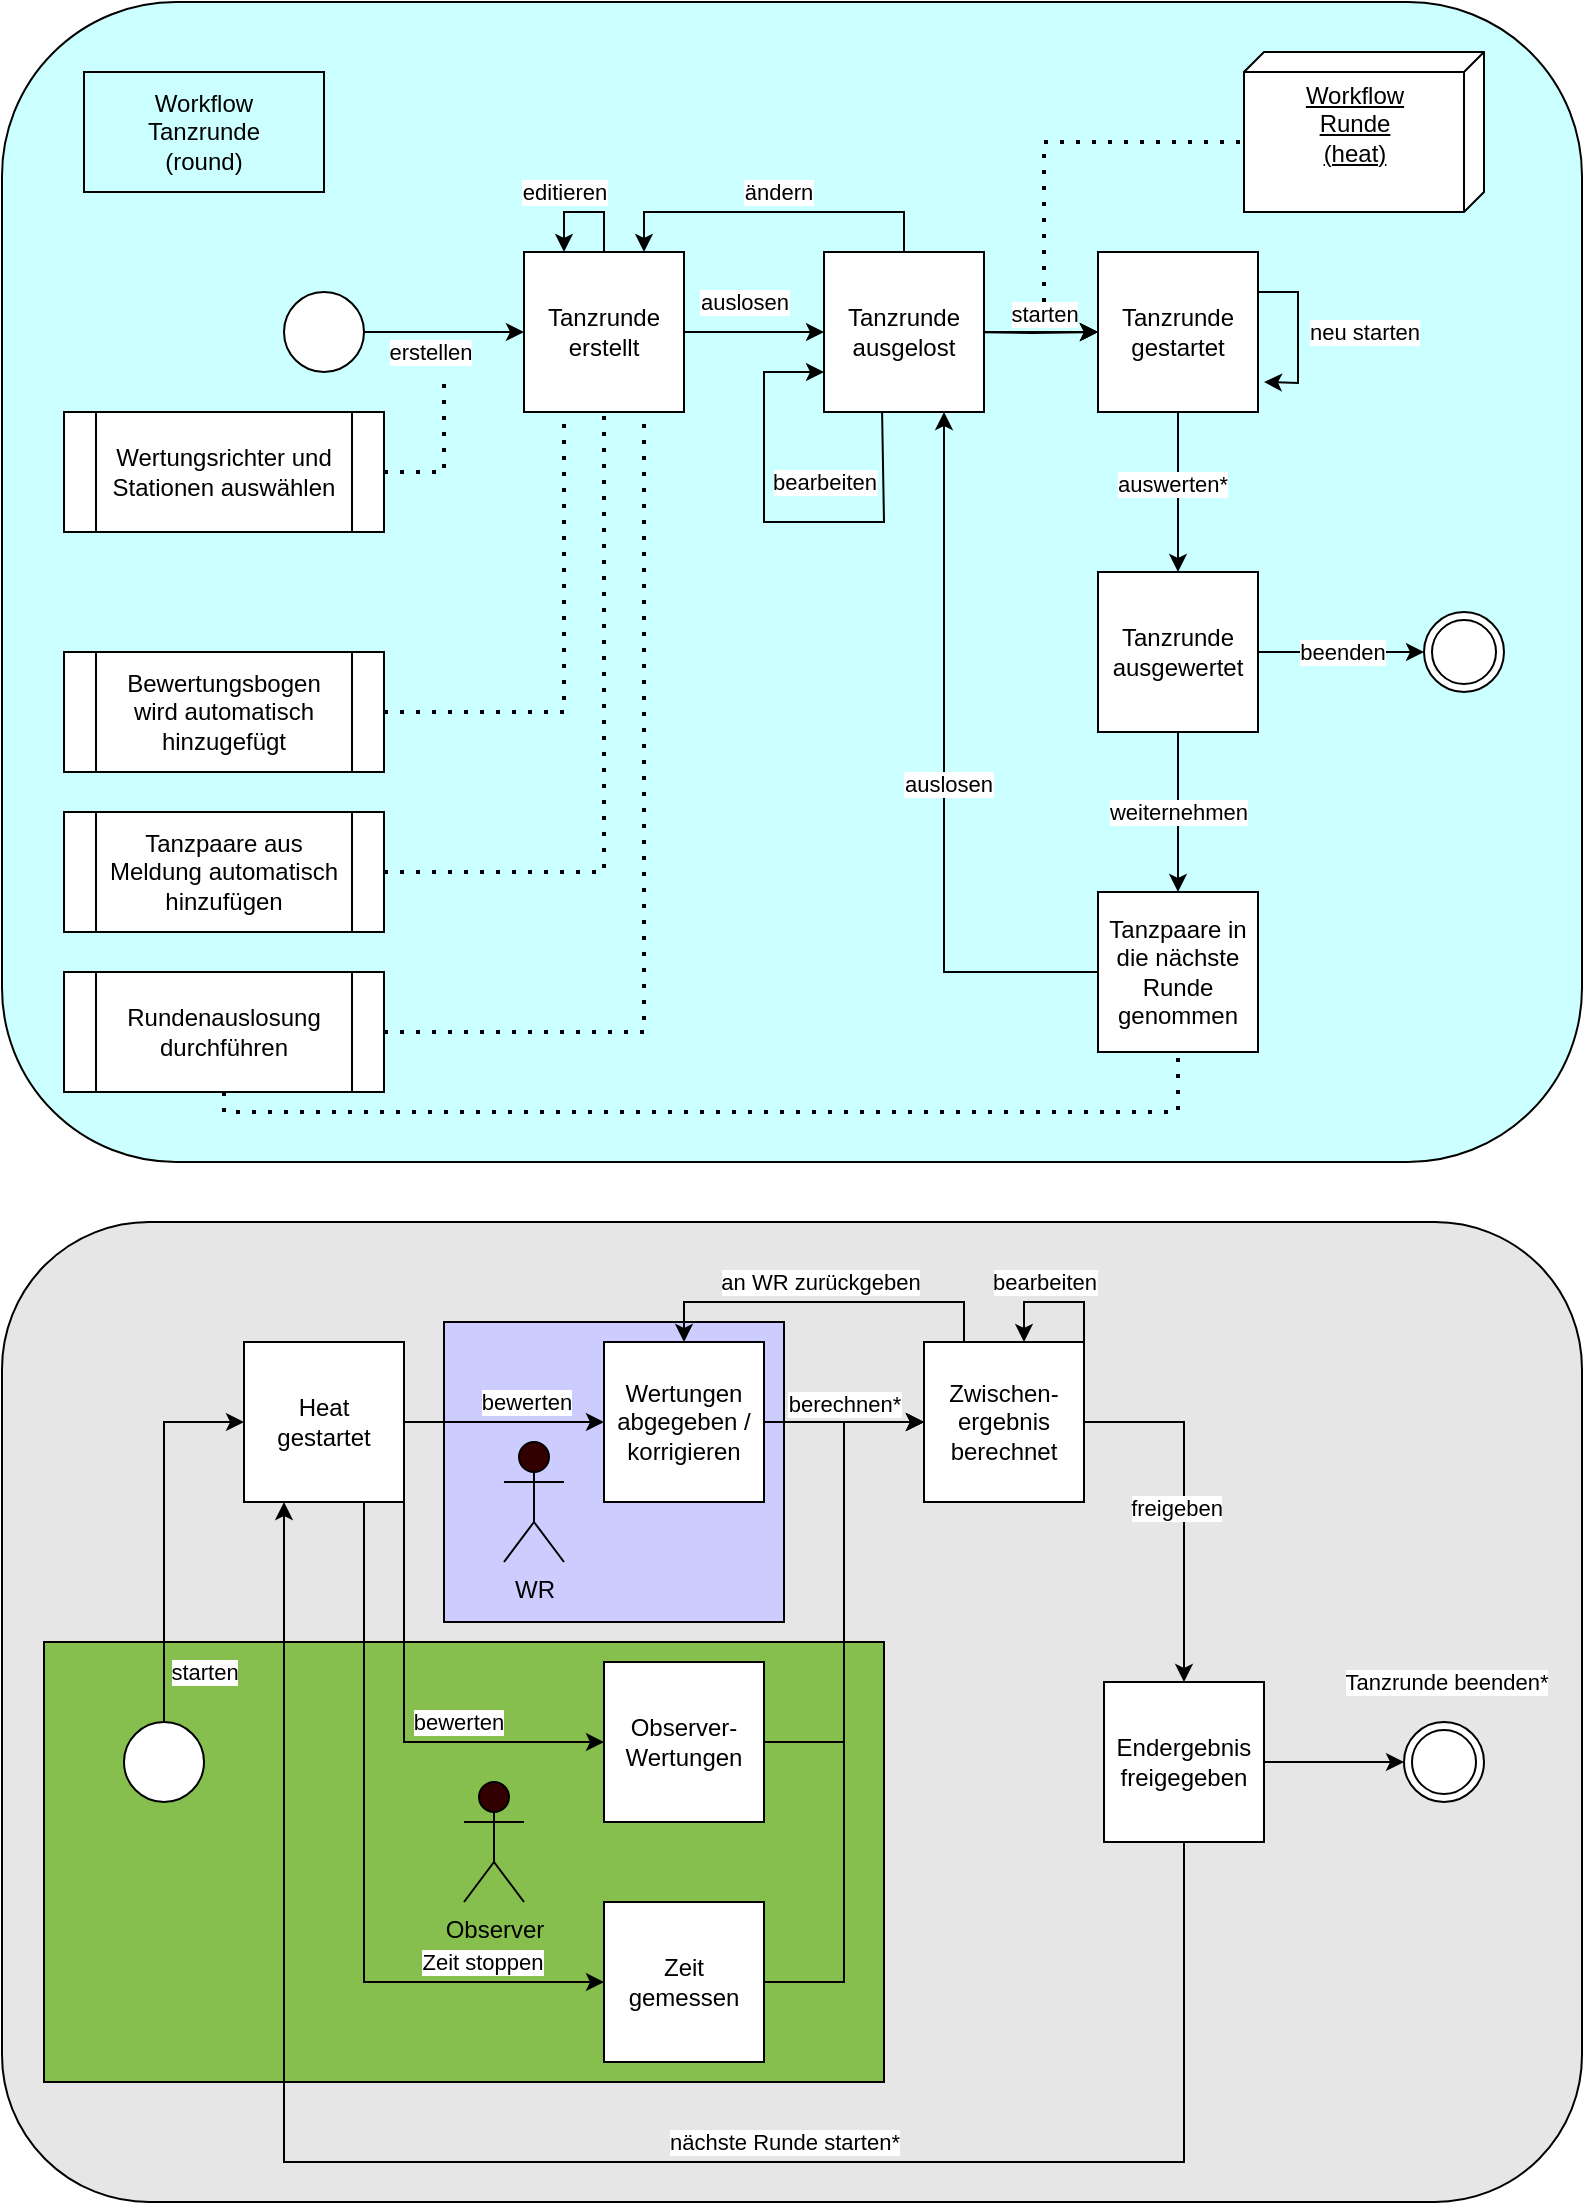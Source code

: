 <mxfile version="20.3.0" type="device"><diagram id="tVPlvjheRqDrj0skuzkD" name="Page-1"><mxGraphModel dx="943" dy="1095" grid="1" gridSize="10" guides="1" tooltips="1" connect="1" arrows="1" fold="1" page="1" pageScale="1" pageWidth="827" pageHeight="1169" math="0" shadow="0"><root><mxCell id="0"/><mxCell id="1" parent="0"/><mxCell id="lDNbNi4RCRkPI3qOzOJR-1" value="" style="rounded=1;whiteSpace=wrap;html=1;fillColor=#CCFFFF;" parent="1" vertex="1"><mxGeometry x="19" y="30" width="790" height="580" as="geometry"/></mxCell><mxCell id="lDNbNi4RCRkPI3qOzOJR-2" value="" style="rounded=1;whiteSpace=wrap;html=1;fillColor=#E6E6E6;" parent="1" vertex="1"><mxGeometry x="19" y="640" width="790" height="490" as="geometry"/></mxCell><mxCell id="lDNbNi4RCRkPI3qOzOJR-3" value="" style="rounded=0;whiteSpace=wrap;html=1;fillColor=#CCCCFF;" parent="1" vertex="1"><mxGeometry x="240" y="690" width="170" height="150" as="geometry"/></mxCell><mxCell id="lDNbNi4RCRkPI3qOzOJR-4" value="" style="rounded=0;whiteSpace=wrap;html=1;fillColor=#86BF4D;" parent="1" vertex="1"><mxGeometry x="40" y="850" width="420" height="220" as="geometry"/></mxCell><mxCell id="lDNbNi4RCRkPI3qOzOJR-5" value="" style="ellipse;shape=doubleEllipse;whiteSpace=wrap;html=1;aspect=fixed;" parent="1" vertex="1"><mxGeometry x="730" y="335" width="40" height="40" as="geometry"/></mxCell><mxCell id="lDNbNi4RCRkPI3qOzOJR-6" value="" style="ellipse;whiteSpace=wrap;html=1;aspect=fixed;" parent="1" vertex="1"><mxGeometry x="160" y="175" width="40" height="40" as="geometry"/></mxCell><mxCell id="lDNbNi4RCRkPI3qOzOJR-7" value="" style="endArrow=classic;html=1;rounded=0;exitX=1;exitY=0.5;exitDx=0;exitDy=0;entryX=0;entryY=0.5;entryDx=0;entryDy=0;" parent="1" source="lDNbNi4RCRkPI3qOzOJR-6" target="lDNbNi4RCRkPI3qOzOJR-10" edge="1"><mxGeometry width="50" height="50" relative="1" as="geometry"><mxPoint x="540" y="565" as="sourcePoint"/><mxPoint x="180" y="215" as="targetPoint"/></mxGeometry></mxCell><mxCell id="lDNbNi4RCRkPI3qOzOJR-8" value="erstellen" style="edgeLabel;html=1;align=center;verticalAlign=middle;resizable=0;points=[];fillColor=#FFD966;" parent="lDNbNi4RCRkPI3qOzOJR-7" vertex="1" connectable="0"><mxGeometry x="-0.18" relative="1" as="geometry"><mxPoint y="10" as="offset"/></mxGeometry></mxCell><mxCell id="ggQQGwu0JQ97evrcFXxv-4" style="edgeStyle=orthogonalEdgeStyle;rounded=0;orthogonalLoop=1;jettySize=auto;html=1;" edge="1" parent="1" source="lDNbNi4RCRkPI3qOzOJR-10" target="ggQQGwu0JQ97evrcFXxv-2"><mxGeometry relative="1" as="geometry"/></mxCell><mxCell id="ggQQGwu0JQ97evrcFXxv-6" value="auslosen" style="edgeLabel;html=1;align=center;verticalAlign=middle;resizable=0;points=[];" vertex="1" connectable="0" parent="ggQQGwu0JQ97evrcFXxv-4"><mxGeometry x="0.175" y="1" relative="1" as="geometry"><mxPoint x="-11" y="-14" as="offset"/></mxGeometry></mxCell><mxCell id="lDNbNi4RCRkPI3qOzOJR-10" value="Tanzrunde&lt;br&gt;erstellt" style="whiteSpace=wrap;html=1;aspect=fixed;" parent="1" vertex="1"><mxGeometry x="280" y="155" width="80" height="80" as="geometry"/></mxCell><mxCell id="lDNbNi4RCRkPI3qOzOJR-11" style="edgeStyle=orthogonalEdgeStyle;rounded=0;orthogonalLoop=1;jettySize=auto;html=1;entryX=0;entryY=0.5;entryDx=0;entryDy=0;" parent="1" target="lDNbNi4RCRkPI3qOzOJR-15" edge="1"><mxGeometry relative="1" as="geometry"><mxPoint x="500" y="195" as="sourcePoint"/></mxGeometry></mxCell><mxCell id="lDNbNi4RCRkPI3qOzOJR-12" value="starten" style="edgeLabel;html=1;align=center;verticalAlign=middle;resizable=0;points=[];" parent="lDNbNi4RCRkPI3qOzOJR-11" vertex="1" connectable="0"><mxGeometry x="-0.05" y="1" relative="1" as="geometry"><mxPoint x="8" y="-9" as="offset"/></mxGeometry></mxCell><mxCell id="lDNbNi4RCRkPI3qOzOJR-13" style="edgeStyle=orthogonalEdgeStyle;rounded=0;orthogonalLoop=1;jettySize=auto;html=1;exitX=0.5;exitY=1;exitDx=0;exitDy=0;entryX=0.5;entryY=0;entryDx=0;entryDy=0;" parent="1" source="lDNbNi4RCRkPI3qOzOJR-15" target="lDNbNi4RCRkPI3qOzOJR-29" edge="1"><mxGeometry relative="1" as="geometry"><mxPoint x="607" y="315" as="targetPoint"/></mxGeometry></mxCell><mxCell id="lDNbNi4RCRkPI3qOzOJR-14" value="auswerten*" style="edgeLabel;html=1;align=center;verticalAlign=middle;resizable=0;points=[];" parent="lDNbNi4RCRkPI3qOzOJR-13" vertex="1" connectable="0"><mxGeometry x="-0.1" y="-3" relative="1" as="geometry"><mxPoint as="offset"/></mxGeometry></mxCell><mxCell id="lDNbNi4RCRkPI3qOzOJR-15" value="Tanzrunde&lt;br&gt;gestartet" style="whiteSpace=wrap;html=1;aspect=fixed;" parent="1" vertex="1"><mxGeometry x="567" y="155" width="80" height="80" as="geometry"/></mxCell><mxCell id="lDNbNi4RCRkPI3qOzOJR-16" value="Bewertungsbogen&lt;br&gt;wird automatisch hinzugefügt" style="shape=process;whiteSpace=wrap;html=1;backgroundOutline=1;" parent="1" vertex="1"><mxGeometry x="50" y="355" width="160" height="60" as="geometry"/></mxCell><mxCell id="lDNbNi4RCRkPI3qOzOJR-17" value="" style="endArrow=none;dashed=1;html=1;dashPattern=1 3;strokeWidth=2;rounded=0;exitX=1;exitY=0.5;exitDx=0;exitDy=0;edgeStyle=orthogonalEdgeStyle;entryX=0.25;entryY=1;entryDx=0;entryDy=0;" parent="1" source="lDNbNi4RCRkPI3qOzOJR-16" target="lDNbNi4RCRkPI3qOzOJR-10" edge="1"><mxGeometry width="50" height="50" relative="1" as="geometry"><mxPoint x="230" y="375" as="sourcePoint"/><mxPoint x="490" y="265" as="targetPoint"/></mxGeometry></mxCell><mxCell id="lDNbNi4RCRkPI3qOzOJR-18" value="Tanzpaare aus Meldung automatisch hinzufügen" style="shape=process;whiteSpace=wrap;html=1;backgroundOutline=1;" parent="1" vertex="1"><mxGeometry x="50" y="435" width="160" height="60" as="geometry"/></mxCell><mxCell id="lDNbNi4RCRkPI3qOzOJR-19" value="" style="endArrow=none;dashed=1;html=1;dashPattern=1 3;strokeWidth=2;rounded=0;exitX=1;exitY=0.5;exitDx=0;exitDy=0;edgeStyle=orthogonalEdgeStyle;entryX=0.5;entryY=1;entryDx=0;entryDy=0;" parent="1" source="lDNbNi4RCRkPI3qOzOJR-18" target="lDNbNi4RCRkPI3qOzOJR-10" edge="1"><mxGeometry width="50" height="50" relative="1" as="geometry"><mxPoint x="210" y="395" as="sourcePoint"/><mxPoint x="280" y="235" as="targetPoint"/></mxGeometry></mxCell><mxCell id="lDNbNi4RCRkPI3qOzOJR-20" value="Wertungsrichter und Stationen auswählen" style="shape=process;whiteSpace=wrap;html=1;backgroundOutline=1;" parent="1" vertex="1"><mxGeometry x="50" y="235" width="160" height="60" as="geometry"/></mxCell><mxCell id="lDNbNi4RCRkPI3qOzOJR-21" value="" style="endArrow=none;dashed=1;html=1;dashPattern=1 3;strokeWidth=2;rounded=0;exitX=1;exitY=0.5;exitDx=0;exitDy=0;edgeStyle=orthogonalEdgeStyle;" parent="1" source="lDNbNi4RCRkPI3qOzOJR-20" edge="1"><mxGeometry width="50" height="50" relative="1" as="geometry"><mxPoint x="230" y="275" as="sourcePoint"/><mxPoint x="240" y="215" as="targetPoint"/><Array as="points"><mxPoint x="240" y="265"/><mxPoint x="240" y="215"/></Array></mxGeometry></mxCell><mxCell id="lDNbNi4RCRkPI3qOzOJR-22" value="Rundenauslosung durchführen" style="shape=process;whiteSpace=wrap;html=1;backgroundOutline=1;" parent="1" vertex="1"><mxGeometry x="50" y="515" width="160" height="60" as="geometry"/></mxCell><mxCell id="lDNbNi4RCRkPI3qOzOJR-23" value="" style="endArrow=none;dashed=1;html=1;dashPattern=1 3;strokeWidth=2;rounded=0;exitX=1;exitY=0.5;exitDx=0;exitDy=0;edgeStyle=orthogonalEdgeStyle;entryX=0.75;entryY=1;entryDx=0;entryDy=0;" parent="1" source="lDNbNi4RCRkPI3qOzOJR-22" target="lDNbNi4RCRkPI3qOzOJR-10" edge="1"><mxGeometry width="50" height="50" relative="1" as="geometry"><mxPoint x="230" y="545" as="sourcePoint"/><mxPoint x="490" y="315" as="targetPoint"/></mxGeometry></mxCell><mxCell id="lDNbNi4RCRkPI3qOzOJR-26" value="Workflow&lt;br&gt;Runde&lt;br&gt;(heat)" style="verticalAlign=top;align=center;spacingTop=8;spacingLeft=2;spacingRight=12;shape=cube;size=10;direction=south;fontStyle=4;html=1;" parent="1" vertex="1"><mxGeometry x="640" y="55" width="120" height="80" as="geometry"/></mxCell><mxCell id="lDNbNi4RCRkPI3qOzOJR-27" value="weiternehmen" style="edgeStyle=orthogonalEdgeStyle;rounded=0;orthogonalLoop=1;jettySize=auto;html=1;exitX=0.5;exitY=1;exitDx=0;exitDy=0;entryX=0.5;entryY=0;entryDx=0;entryDy=0;" parent="1" source="lDNbNi4RCRkPI3qOzOJR-29" target="lDNbNi4RCRkPI3qOzOJR-33" edge="1"><mxGeometry relative="1" as="geometry"/></mxCell><mxCell id="lDNbNi4RCRkPI3qOzOJR-28" value="beenden" style="edgeStyle=orthogonalEdgeStyle;rounded=0;orthogonalLoop=1;jettySize=auto;html=1;entryX=0;entryY=0.5;entryDx=0;entryDy=0;" parent="1" source="lDNbNi4RCRkPI3qOzOJR-29" target="lDNbNi4RCRkPI3qOzOJR-5" edge="1"><mxGeometry relative="1" as="geometry"/></mxCell><mxCell id="lDNbNi4RCRkPI3qOzOJR-29" value="Tanzrunde&lt;br&gt;ausgewertet" style="whiteSpace=wrap;html=1;aspect=fixed;" parent="1" vertex="1"><mxGeometry x="567" y="315" width="80" height="80" as="geometry"/></mxCell><mxCell id="lDNbNi4RCRkPI3qOzOJR-30" value="" style="endArrow=none;dashed=1;html=1;dashPattern=1 3;strokeWidth=2;rounded=0;edgeStyle=orthogonalEdgeStyle;entryX=0;entryY=0;entryDx=45;entryDy=120;entryPerimeter=0;" parent="1" target="lDNbNi4RCRkPI3qOzOJR-26" edge="1"><mxGeometry width="50" height="50" relative="1" as="geometry"><mxPoint x="540" y="180" as="sourcePoint"/><mxPoint x="767" y="120" as="targetPoint"/><Array as="points"><mxPoint x="540" y="100"/></Array></mxGeometry></mxCell><mxCell id="lDNbNi4RCRkPI3qOzOJR-31" style="edgeStyle=orthogonalEdgeStyle;rounded=0;orthogonalLoop=1;jettySize=auto;html=1;entryX=0.75;entryY=1;entryDx=0;entryDy=0;" parent="1" source="lDNbNi4RCRkPI3qOzOJR-33" target="ggQQGwu0JQ97evrcFXxv-2" edge="1"><mxGeometry relative="1" as="geometry"><mxPoint x="887" y="195" as="targetPoint"/><Array as="points"><mxPoint x="490" y="515"/></Array></mxGeometry></mxCell><mxCell id="lDNbNi4RCRkPI3qOzOJR-32" value="auslosen" style="edgeLabel;html=1;align=center;verticalAlign=middle;resizable=0;points=[];" parent="lDNbNi4RCRkPI3qOzOJR-31" vertex="1" connectable="0"><mxGeometry x="-0.04" y="-2" relative="1" as="geometry"><mxPoint as="offset"/></mxGeometry></mxCell><mxCell id="lDNbNi4RCRkPI3qOzOJR-33" value="Tanzpaare in die nächste Runde genommen" style="whiteSpace=wrap;html=1;aspect=fixed;" parent="1" vertex="1"><mxGeometry x="567" y="475" width="80" height="80" as="geometry"/></mxCell><mxCell id="lDNbNi4RCRkPI3qOzOJR-34" value="" style="endArrow=none;dashed=1;html=1;dashPattern=1 3;strokeWidth=2;rounded=0;exitX=0.5;exitY=1;exitDx=0;exitDy=0;edgeStyle=orthogonalEdgeStyle;entryX=0.5;entryY=1;entryDx=0;entryDy=0;" parent="1" source="lDNbNi4RCRkPI3qOzOJR-22" target="lDNbNi4RCRkPI3qOzOJR-33" edge="1"><mxGeometry width="50" height="50" relative="1" as="geometry"><mxPoint x="210" y="555" as="sourcePoint"/><mxPoint x="350" y="245" as="targetPoint"/></mxGeometry></mxCell><mxCell id="lDNbNi4RCRkPI3qOzOJR-35" style="edgeStyle=orthogonalEdgeStyle;rounded=0;orthogonalLoop=1;jettySize=auto;html=1;entryX=0;entryY=0.5;entryDx=0;entryDy=0;" parent="1" source="lDNbNi4RCRkPI3qOzOJR-37" target="lDNbNi4RCRkPI3qOzOJR-45" edge="1"><mxGeometry relative="1" as="geometry"><Array as="points"><mxPoint x="100" y="740"/></Array></mxGeometry></mxCell><mxCell id="lDNbNi4RCRkPI3qOzOJR-36" value="starten" style="edgeLabel;html=1;align=center;verticalAlign=middle;resizable=0;points=[];" parent="lDNbNi4RCRkPI3qOzOJR-35" vertex="1" connectable="0"><mxGeometry x="-0.075" y="-3" relative="1" as="geometry"><mxPoint x="17" y="63" as="offset"/></mxGeometry></mxCell><mxCell id="lDNbNi4RCRkPI3qOzOJR-37" value="" style="ellipse;whiteSpace=wrap;html=1;aspect=fixed;" parent="1" vertex="1"><mxGeometry x="80" y="890" width="40" height="40" as="geometry"/></mxCell><mxCell id="lDNbNi4RCRkPI3qOzOJR-38" value="Workflow&lt;br&gt;Tanzrunde&lt;br&gt;(round)" style="rounded=0;whiteSpace=wrap;html=1;fillColor=#CCFFFF;" parent="1" vertex="1"><mxGeometry x="60" y="65" width="120" height="60" as="geometry"/></mxCell><mxCell id="lDNbNi4RCRkPI3qOzOJR-39" style="edgeStyle=orthogonalEdgeStyle;rounded=0;orthogonalLoop=1;jettySize=auto;html=1;entryX=0;entryY=0.5;entryDx=0;entryDy=0;" parent="1" source="lDNbNi4RCRkPI3qOzOJR-45" target="lDNbNi4RCRkPI3qOzOJR-47" edge="1"><mxGeometry relative="1" as="geometry"/></mxCell><mxCell id="lDNbNi4RCRkPI3qOzOJR-40" value="bewerten" style="edgeLabel;html=1;align=center;verticalAlign=middle;resizable=0;points=[];" parent="lDNbNi4RCRkPI3qOzOJR-39" vertex="1" connectable="0"><mxGeometry x="0.125" y="-3" relative="1" as="geometry"><mxPoint x="4" y="-13" as="offset"/></mxGeometry></mxCell><mxCell id="lDNbNi4RCRkPI3qOzOJR-41" style="edgeStyle=orthogonalEdgeStyle;rounded=0;orthogonalLoop=1;jettySize=auto;html=1;entryX=0;entryY=0.5;entryDx=0;entryDy=0;exitX=0.75;exitY=1;exitDx=0;exitDy=0;" parent="1" source="lDNbNi4RCRkPI3qOzOJR-45" target="lDNbNi4RCRkPI3qOzOJR-49" edge="1"><mxGeometry relative="1" as="geometry"><Array as="points"><mxPoint x="220" y="900"/></Array></mxGeometry></mxCell><mxCell id="lDNbNi4RCRkPI3qOzOJR-42" value="bewerten" style="edgeLabel;html=1;align=center;verticalAlign=middle;resizable=0;points=[];" parent="lDNbNi4RCRkPI3qOzOJR-41" vertex="1" connectable="0"><mxGeometry x="0.36" y="-1" relative="1" as="geometry"><mxPoint x="4" y="-11" as="offset"/></mxGeometry></mxCell><mxCell id="lDNbNi4RCRkPI3qOzOJR-43" style="edgeStyle=orthogonalEdgeStyle;rounded=0;orthogonalLoop=1;jettySize=auto;html=1;entryX=0;entryY=0.5;entryDx=0;entryDy=0;exitX=0.75;exitY=1;exitDx=0;exitDy=0;" parent="1" source="lDNbNi4RCRkPI3qOzOJR-45" target="lDNbNi4RCRkPI3qOzOJR-52" edge="1"><mxGeometry relative="1" as="geometry"><Array as="points"><mxPoint x="200" y="1020"/></Array></mxGeometry></mxCell><mxCell id="lDNbNi4RCRkPI3qOzOJR-44" value="Zeit stoppen" style="edgeLabel;html=1;align=center;verticalAlign=middle;resizable=0;points=[];" parent="lDNbNi4RCRkPI3qOzOJR-43" vertex="1" connectable="0"><mxGeometry x="0.45" y="-1" relative="1" as="geometry"><mxPoint x="38" y="-11" as="offset"/></mxGeometry></mxCell><mxCell id="lDNbNi4RCRkPI3qOzOJR-45" value="Heat&lt;br&gt;gestartet" style="whiteSpace=wrap;html=1;aspect=fixed;" parent="1" vertex="1"><mxGeometry x="140" y="700" width="80" height="80" as="geometry"/></mxCell><mxCell id="lDNbNi4RCRkPI3qOzOJR-46" style="edgeStyle=orthogonalEdgeStyle;rounded=0;orthogonalLoop=1;jettySize=auto;html=1;" parent="1" source="lDNbNi4RCRkPI3qOzOJR-47" edge="1"><mxGeometry relative="1" as="geometry"><mxPoint x="480" y="740" as="targetPoint"/></mxGeometry></mxCell><mxCell id="lDNbNi4RCRkPI3qOzOJR-47" value="Wertungen abgegeben /&lt;br&gt;korrigieren" style="whiteSpace=wrap;html=1;aspect=fixed;" parent="1" vertex="1"><mxGeometry x="320" y="700" width="80" height="80" as="geometry"/></mxCell><mxCell id="lDNbNi4RCRkPI3qOzOJR-48" style="edgeStyle=orthogonalEdgeStyle;rounded=0;orthogonalLoop=1;jettySize=auto;html=1;entryX=0;entryY=0.5;entryDx=0;entryDy=0;" parent="1" source="lDNbNi4RCRkPI3qOzOJR-49" target="lDNbNi4RCRkPI3qOzOJR-58" edge="1"><mxGeometry relative="1" as="geometry"/></mxCell><mxCell id="lDNbNi4RCRkPI3qOzOJR-49" value="Observer-Wertungen" style="whiteSpace=wrap;html=1;aspect=fixed;" parent="1" vertex="1"><mxGeometry x="320" y="860" width="80" height="80" as="geometry"/></mxCell><mxCell id="lDNbNi4RCRkPI3qOzOJR-50" style="edgeStyle=orthogonalEdgeStyle;rounded=0;orthogonalLoop=1;jettySize=auto;html=1;" parent="1" source="lDNbNi4RCRkPI3qOzOJR-52" edge="1"><mxGeometry relative="1" as="geometry"><mxPoint x="480" y="740" as="targetPoint"/><Array as="points"><mxPoint x="440" y="1020"/><mxPoint x="440" y="740"/></Array></mxGeometry></mxCell><mxCell id="lDNbNi4RCRkPI3qOzOJR-51" value="berechnen*" style="edgeLabel;html=1;align=center;verticalAlign=middle;resizable=0;points=[];" parent="lDNbNi4RCRkPI3qOzOJR-50" vertex="1" connectable="0"><mxGeometry x="0.769" y="-1" relative="1" as="geometry"><mxPoint x="-1" y="-11" as="offset"/></mxGeometry></mxCell><mxCell id="lDNbNi4RCRkPI3qOzOJR-52" value="Zeit gemessen" style="whiteSpace=wrap;html=1;aspect=fixed;" parent="1" vertex="1"><mxGeometry x="320" y="980" width="80" height="80" as="geometry"/></mxCell><mxCell id="lDNbNi4RCRkPI3qOzOJR-53" style="edgeStyle=orthogonalEdgeStyle;rounded=0;orthogonalLoop=1;jettySize=auto;html=1;entryX=0.5;entryY=0;entryDx=0;entryDy=0;" parent="1" source="lDNbNi4RCRkPI3qOzOJR-58" target="lDNbNi4RCRkPI3qOzOJR-68" edge="1"><mxGeometry relative="1" as="geometry"/></mxCell><mxCell id="lDNbNi4RCRkPI3qOzOJR-54" value="freigeben" style="edgeLabel;html=1;align=center;verticalAlign=middle;resizable=0;points=[];" parent="lDNbNi4RCRkPI3qOzOJR-53" vertex="1" connectable="0"><mxGeometry x="0.125" y="1" relative="1" as="geometry"><mxPoint x="-5" y="-9" as="offset"/></mxGeometry></mxCell><mxCell id="lDNbNi4RCRkPI3qOzOJR-55" style="edgeStyle=orthogonalEdgeStyle;rounded=0;orthogonalLoop=1;jettySize=auto;html=1;entryX=0.5;entryY=0;entryDx=0;entryDy=0;exitX=0.25;exitY=0;exitDx=0;exitDy=0;" parent="1" source="lDNbNi4RCRkPI3qOzOJR-58" target="lDNbNi4RCRkPI3qOzOJR-47" edge="1"><mxGeometry relative="1" as="geometry"/></mxCell><mxCell id="lDNbNi4RCRkPI3qOzOJR-56" value="an WR zurückgeben" style="edgeLabel;html=1;align=center;verticalAlign=middle;resizable=0;points=[];" parent="lDNbNi4RCRkPI3qOzOJR-55" vertex="1" connectable="0"><mxGeometry x="-0.2" y="4" relative="1" as="geometry"><mxPoint x="-20" y="-14" as="offset"/></mxGeometry></mxCell><mxCell id="lDNbNi4RCRkPI3qOzOJR-57" value="bearbeiten" style="edgeStyle=orthogonalEdgeStyle;rounded=0;orthogonalLoop=1;jettySize=auto;html=1;exitX=1;exitY=0;exitDx=0;exitDy=0;" parent="1" source="lDNbNi4RCRkPI3qOzOJR-58" edge="1"><mxGeometry x="0.143" y="-10" relative="1" as="geometry"><mxPoint x="530" y="700" as="targetPoint"/><Array as="points"><mxPoint x="560" y="680"/><mxPoint x="530" y="680"/></Array><mxPoint as="offset"/></mxGeometry></mxCell><mxCell id="lDNbNi4RCRkPI3qOzOJR-58" value="Zwischen-ergebnis berechnet" style="whiteSpace=wrap;html=1;aspect=fixed;" parent="1" vertex="1"><mxGeometry x="480" y="700" width="80" height="80" as="geometry"/></mxCell><mxCell id="lDNbNi4RCRkPI3qOzOJR-59" style="edgeStyle=orthogonalEdgeStyle;rounded=0;orthogonalLoop=1;jettySize=auto;html=1;entryX=0;entryY=0.5;entryDx=0;entryDy=0;exitX=1;exitY=0.5;exitDx=0;exitDy=0;" parent="1" source="lDNbNi4RCRkPI3qOzOJR-68" target="lDNbNi4RCRkPI3qOzOJR-69" edge="1"><mxGeometry relative="1" as="geometry"><Array as="points"><mxPoint x="650" y="910"/></Array><mxPoint x="680" y="1060" as="sourcePoint"/></mxGeometry></mxCell><mxCell id="lDNbNi4RCRkPI3qOzOJR-60" value="Tanzrunde beenden*" style="edgeLabel;html=1;align=center;verticalAlign=middle;resizable=0;points=[];" parent="lDNbNi4RCRkPI3qOzOJR-59" vertex="1" connectable="0"><mxGeometry x="-0.078" y="-1" relative="1" as="geometry"><mxPoint x="58" y="-41" as="offset"/></mxGeometry></mxCell><mxCell id="lDNbNi4RCRkPI3qOzOJR-61" style="edgeStyle=orthogonalEdgeStyle;rounded=0;orthogonalLoop=1;jettySize=auto;html=1;entryX=0.25;entryY=1;entryDx=0;entryDy=0;exitX=0.5;exitY=1;exitDx=0;exitDy=0;" parent="1" source="lDNbNi4RCRkPI3qOzOJR-68" target="lDNbNi4RCRkPI3qOzOJR-45" edge="1"><mxGeometry relative="1" as="geometry"><Array as="points"><mxPoint x="610" y="1110"/><mxPoint x="160" y="1110"/></Array><mxPoint x="600" y="1060" as="sourcePoint"/></mxGeometry></mxCell><mxCell id="lDNbNi4RCRkPI3qOzOJR-62" value="nächste Runde starten*" style="edgeLabel;html=1;align=center;verticalAlign=middle;resizable=0;points=[];" parent="lDNbNi4RCRkPI3qOzOJR-61" vertex="1" connectable="0"><mxGeometry x="-0.241" y="2" relative="1" as="geometry"><mxPoint x="-4" y="-12" as="offset"/></mxGeometry></mxCell><mxCell id="lDNbNi4RCRkPI3qOzOJR-68" value="Endergebnis&lt;br&gt;freigegeben" style="whiteSpace=wrap;html=1;aspect=fixed;" parent="1" vertex="1"><mxGeometry x="570" y="870" width="80" height="80" as="geometry"/></mxCell><mxCell id="lDNbNi4RCRkPI3qOzOJR-69" value="" style="ellipse;shape=doubleEllipse;whiteSpace=wrap;html=1;aspect=fixed;" parent="1" vertex="1"><mxGeometry x="720" y="890" width="40" height="40" as="geometry"/></mxCell><mxCell id="lDNbNi4RCRkPI3qOzOJR-71" value="Observer" style="shape=umlActor;verticalLabelPosition=bottom;verticalAlign=top;html=1;outlineConnect=0;fillColor=#330000;" parent="1" vertex="1"><mxGeometry x="250" y="920" width="30" height="60" as="geometry"/></mxCell><mxCell id="lDNbNi4RCRkPI3qOzOJR-72" value="WR" style="shape=umlActor;verticalLabelPosition=bottom;verticalAlign=top;html=1;outlineConnect=0;fillColor=#330000;" parent="1" vertex="1"><mxGeometry x="270" y="750" width="30" height="60" as="geometry"/></mxCell><mxCell id="ggQQGwu0JQ97evrcFXxv-3" value="" style="edgeStyle=orthogonalEdgeStyle;rounded=0;orthogonalLoop=1;jettySize=auto;html=1;exitX=1;exitY=0.5;exitDx=0;exitDy=0;" edge="1" parent="1" source="ggQQGwu0JQ97evrcFXxv-2" target="lDNbNi4RCRkPI3qOzOJR-15"><mxGeometry relative="1" as="geometry"/></mxCell><mxCell id="ggQQGwu0JQ97evrcFXxv-5" value="" style="edgeStyle=orthogonalEdgeStyle;rounded=0;orthogonalLoop=1;jettySize=auto;html=1;" edge="1" parent="1" source="ggQQGwu0JQ97evrcFXxv-2" target="lDNbNi4RCRkPI3qOzOJR-15"><mxGeometry relative="1" as="geometry"/></mxCell><mxCell id="ggQQGwu0JQ97evrcFXxv-11" style="edgeStyle=orthogonalEdgeStyle;rounded=0;orthogonalLoop=1;jettySize=auto;html=1;entryX=0.75;entryY=0;entryDx=0;entryDy=0;exitX=0.5;exitY=0;exitDx=0;exitDy=0;" edge="1" parent="1" source="ggQQGwu0JQ97evrcFXxv-2" target="lDNbNi4RCRkPI3qOzOJR-10"><mxGeometry relative="1" as="geometry"><Array as="points"><mxPoint x="470" y="135"/><mxPoint x="340" y="135"/></Array></mxGeometry></mxCell><mxCell id="ggQQGwu0JQ97evrcFXxv-12" value="ändern" style="edgeLabel;html=1;align=center;verticalAlign=middle;resizable=0;points=[];" vertex="1" connectable="0" parent="ggQQGwu0JQ97evrcFXxv-11"><mxGeometry x="-0.284" y="2" relative="1" as="geometry"><mxPoint x="-22" y="-12" as="offset"/></mxGeometry></mxCell><mxCell id="ggQQGwu0JQ97evrcFXxv-2" value="Tanzrunde&lt;br&gt;ausgelost" style="whiteSpace=wrap;html=1;aspect=fixed;" vertex="1" parent="1"><mxGeometry x="430" y="155" width="80" height="80" as="geometry"/></mxCell><mxCell id="ggQQGwu0JQ97evrcFXxv-9" style="edgeStyle=orthogonalEdgeStyle;rounded=0;orthogonalLoop=1;jettySize=auto;html=1;entryX=0;entryY=0.75;entryDx=0;entryDy=0;exitX=0.363;exitY=1;exitDx=0;exitDy=0;exitPerimeter=0;" edge="1" parent="1" source="ggQQGwu0JQ97evrcFXxv-2" target="ggQQGwu0JQ97evrcFXxv-2"><mxGeometry relative="1" as="geometry"><Array as="points"><mxPoint x="460" y="290"/><mxPoint x="400" y="290"/><mxPoint x="400" y="215"/></Array></mxGeometry></mxCell><mxCell id="ggQQGwu0JQ97evrcFXxv-10" value="bearbeiten" style="edgeLabel;html=1;align=center;verticalAlign=middle;resizable=0;points=[];" vertex="1" connectable="0" parent="ggQQGwu0JQ97evrcFXxv-9"><mxGeometry x="0.044" y="-1" relative="1" as="geometry"><mxPoint x="29" y="-19" as="offset"/></mxGeometry></mxCell><mxCell id="ggQQGwu0JQ97evrcFXxv-13" style="edgeStyle=orthogonalEdgeStyle;rounded=0;orthogonalLoop=1;jettySize=auto;html=1;entryX=0.25;entryY=0;entryDx=0;entryDy=0;" edge="1" parent="1" source="lDNbNi4RCRkPI3qOzOJR-10" target="lDNbNi4RCRkPI3qOzOJR-10"><mxGeometry relative="1" as="geometry"><Array as="points"><mxPoint x="320" y="135"/><mxPoint x="300" y="135"/></Array></mxGeometry></mxCell><mxCell id="ggQQGwu0JQ97evrcFXxv-14" value="editieren" style="edgeLabel;html=1;align=center;verticalAlign=middle;resizable=0;points=[];" vertex="1" connectable="0" parent="ggQQGwu0JQ97evrcFXxv-13"><mxGeometry x="0.167" relative="1" as="geometry"><mxPoint x="-5" y="-10" as="offset"/></mxGeometry></mxCell><mxCell id="ggQQGwu0JQ97evrcFXxv-15" style="edgeStyle=orthogonalEdgeStyle;rounded=0;orthogonalLoop=1;jettySize=auto;html=1;elbow=horizontal;exitX=1;exitY=0.25;exitDx=0;exitDy=0;" edge="1" parent="1" source="lDNbNi4RCRkPI3qOzOJR-15"><mxGeometry relative="1" as="geometry"><mxPoint x="650" y="220" as="targetPoint"/></mxGeometry></mxCell><mxCell id="ggQQGwu0JQ97evrcFXxv-16" value="neu starten" style="edgeLabel;html=1;align=center;verticalAlign=middle;resizable=0;points=[];" vertex="1" connectable="0" parent="ggQQGwu0JQ97evrcFXxv-15"><mxGeometry x="-0.146" relative="1" as="geometry"><mxPoint x="33" y="5" as="offset"/></mxGeometry></mxCell></root></mxGraphModel></diagram></mxfile>